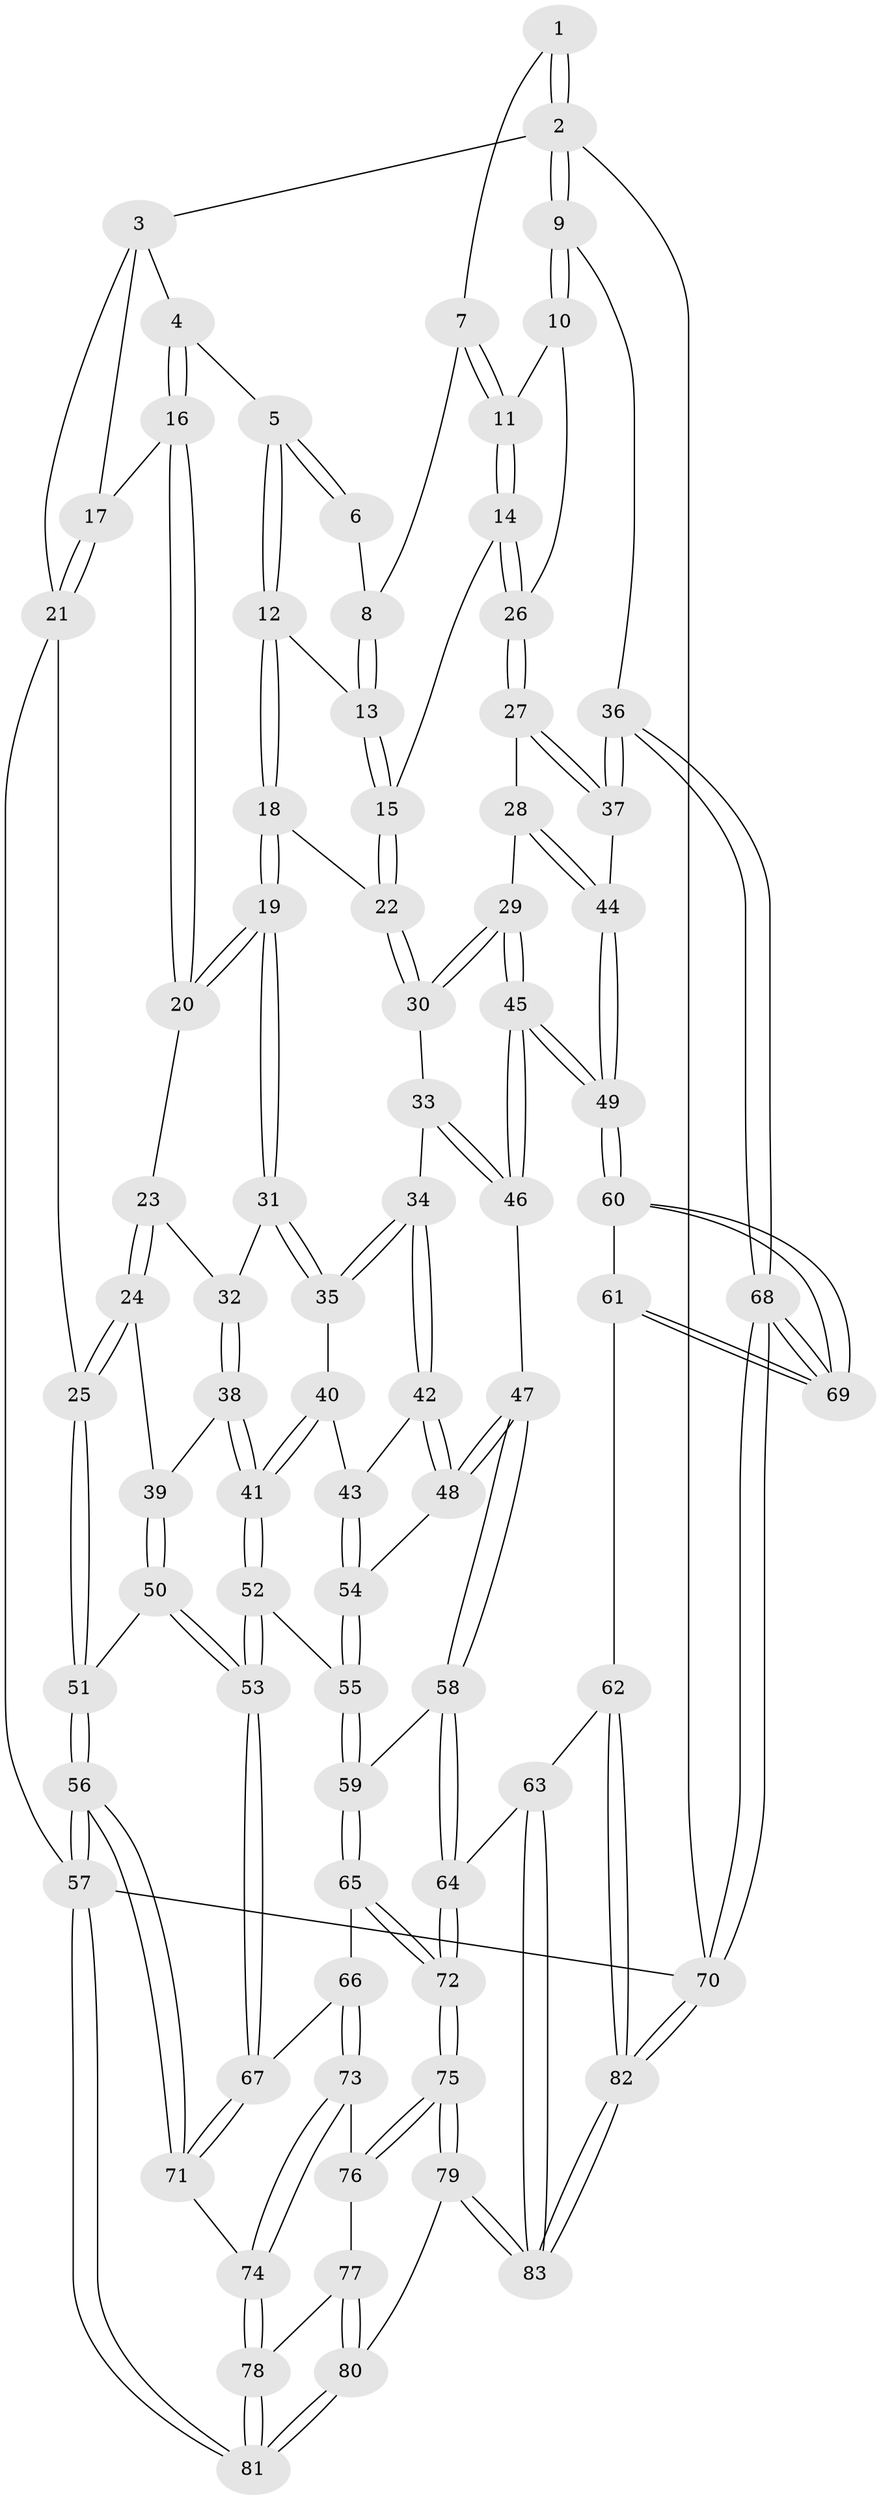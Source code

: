 // Generated by graph-tools (version 1.1) at 2025/00/03/09/25 05:00:19]
// undirected, 83 vertices, 204 edges
graph export_dot {
graph [start="1"]
  node [color=gray90,style=filled];
  1 [pos="+0.9989341399791313+0"];
  2 [pos="+1+0"];
  3 [pos="+0+0"];
  4 [pos="+0.41880040173954053+0"];
  5 [pos="+0.4648586980636116+0"];
  6 [pos="+0.9582576748968821+0"];
  7 [pos="+0.8979049086501458+0.14274725720813805"];
  8 [pos="+0.7865933235843259+0.12460523088051219"];
  9 [pos="+1+0.21075772211803107"];
  10 [pos="+1+0.21188231756026243"];
  11 [pos="+0.9405071410452789+0.1843211230928862"];
  12 [pos="+0.5986789736999453+0.12314783823511095"];
  13 [pos="+0.7185425651201309+0.15849985455198634"];
  14 [pos="+0.8064060728632649+0.3022975978217208"];
  15 [pos="+0.7933357092291367+0.2942017161892374"];
  16 [pos="+0.26665551084410194+0.15322664954546086"];
  17 [pos="+0.12627110535117225+0.1531884746391387"];
  18 [pos="+0.555321470528961+0.29587868966755476"];
  19 [pos="+0.5074644726380937+0.3366543747320609"];
  20 [pos="+0.2762600414203731+0.2220721033695083"];
  21 [pos="+0+0.233354744355323"];
  22 [pos="+0.6584573350960063+0.36096898784009657"];
  23 [pos="+0.2624388666997781+0.268725778502934"];
  24 [pos="+0.19808332007065163+0.40272811179014817"];
  25 [pos="+0+0.4299882217798109"];
  26 [pos="+0.8462585619467775+0.36933235644074297"];
  27 [pos="+0.8476412103237496+0.375811869167682"];
  28 [pos="+0.7746738839937891+0.45822533869055365"];
  29 [pos="+0.7566654545563324+0.47368885660360605"];
  30 [pos="+0.683491277684788+0.4550411245199737"];
  31 [pos="+0.4943925806798642+0.38134983974525016"];
  32 [pos="+0.4193874704023121+0.4199709167165712"];
  33 [pos="+0.6706459690796122+0.46402685472229876"];
  34 [pos="+0.6522257497754562+0.4727874544267005"];
  35 [pos="+0.5235448910867905+0.4420207015544935"];
  36 [pos="+1+0.5299373162826877"];
  37 [pos="+1+0.5356814720788984"];
  38 [pos="+0.3787731571723507+0.4600140822587519"];
  39 [pos="+0.22829570898085463+0.44240675835966453"];
  40 [pos="+0.5208717267521696+0.47341877814754585"];
  41 [pos="+0.4188308867980129+0.5924427080276323"];
  42 [pos="+0.6476346461617575+0.4813088810082652"];
  43 [pos="+0.5761881034304024+0.566125073749648"];
  44 [pos="+0.9938917956166282+0.5847161221599153"];
  45 [pos="+0.785622769815296+0.6148156630595555"];
  46 [pos="+0.6876080520871608+0.625789976689253"];
  47 [pos="+0.6598406937113677+0.6335210998461204"];
  48 [pos="+0.658345468504026+0.6320545231907566"];
  49 [pos="+0.858221846841375+0.6638177948668847"];
  50 [pos="+0.2525530296716149+0.6979928106264399"];
  51 [pos="+0+0.5931147637892219"];
  52 [pos="+0.4172575408079998+0.6095423912567257"];
  53 [pos="+0.2556548228112216+0.701286328690582"];
  54 [pos="+0.5759782099932246+0.5730635775213903"];
  55 [pos="+0.4743586461141031+0.631258712988095"];
  56 [pos="+0+1"];
  57 [pos="+0+1"];
  58 [pos="+0.5967154107379808+0.7679541603856584"];
  59 [pos="+0.5375862227766092+0.7263904369671235"];
  60 [pos="+0.8497058993200207+0.714323425661474"];
  61 [pos="+0.7515191019658933+0.8232591540197158"];
  62 [pos="+0.7342990532382839+0.8316326311467159"];
  63 [pos="+0.6895321364579151+0.8470384556913989"];
  64 [pos="+0.6255734959432834+0.8549819065516723"];
  65 [pos="+0.35982770417286+0.7909493444221468"];
  66 [pos="+0.32508595059357753+0.7729618065234359"];
  67 [pos="+0.25572422303744297+0.7018674106313676"];
  68 [pos="+1+1"];
  69 [pos="+1+1"];
  70 [pos="+1+1"];
  71 [pos="+0.18874874996991606+0.8083125649138402"];
  72 [pos="+0.5425241551871863+0.9747813525876863"];
  73 [pos="+0.3145731992679619+0.8923775790254173"];
  74 [pos="+0.2561129773101842+0.9204098420857129"];
  75 [pos="+0.536686648741791+1"];
  76 [pos="+0.32127876449161025+0.9104452491522481"];
  77 [pos="+0.31696793771578297+0.9218680364666152"];
  78 [pos="+0.25434086808942635+0.9868197223362757"];
  79 [pos="+0.5207671524055787+1"];
  80 [pos="+0.4285759025054102+1"];
  81 [pos="+0.145790635557167+1"];
  82 [pos="+1+1"];
  83 [pos="+1+1"];
  1 -- 2;
  1 -- 2;
  1 -- 7;
  2 -- 3;
  2 -- 9;
  2 -- 9;
  2 -- 70;
  3 -- 4;
  3 -- 17;
  3 -- 21;
  4 -- 5;
  4 -- 16;
  4 -- 16;
  5 -- 6;
  5 -- 6;
  5 -- 12;
  5 -- 12;
  6 -- 8;
  7 -- 8;
  7 -- 11;
  7 -- 11;
  8 -- 13;
  8 -- 13;
  9 -- 10;
  9 -- 10;
  9 -- 36;
  10 -- 11;
  10 -- 26;
  11 -- 14;
  11 -- 14;
  12 -- 13;
  12 -- 18;
  12 -- 18;
  13 -- 15;
  13 -- 15;
  14 -- 15;
  14 -- 26;
  14 -- 26;
  15 -- 22;
  15 -- 22;
  16 -- 17;
  16 -- 20;
  16 -- 20;
  17 -- 21;
  17 -- 21;
  18 -- 19;
  18 -- 19;
  18 -- 22;
  19 -- 20;
  19 -- 20;
  19 -- 31;
  19 -- 31;
  20 -- 23;
  21 -- 25;
  21 -- 57;
  22 -- 30;
  22 -- 30;
  23 -- 24;
  23 -- 24;
  23 -- 32;
  24 -- 25;
  24 -- 25;
  24 -- 39;
  25 -- 51;
  25 -- 51;
  26 -- 27;
  26 -- 27;
  27 -- 28;
  27 -- 37;
  27 -- 37;
  28 -- 29;
  28 -- 44;
  28 -- 44;
  29 -- 30;
  29 -- 30;
  29 -- 45;
  29 -- 45;
  30 -- 33;
  31 -- 32;
  31 -- 35;
  31 -- 35;
  32 -- 38;
  32 -- 38;
  33 -- 34;
  33 -- 46;
  33 -- 46;
  34 -- 35;
  34 -- 35;
  34 -- 42;
  34 -- 42;
  35 -- 40;
  36 -- 37;
  36 -- 37;
  36 -- 68;
  36 -- 68;
  37 -- 44;
  38 -- 39;
  38 -- 41;
  38 -- 41;
  39 -- 50;
  39 -- 50;
  40 -- 41;
  40 -- 41;
  40 -- 43;
  41 -- 52;
  41 -- 52;
  42 -- 43;
  42 -- 48;
  42 -- 48;
  43 -- 54;
  43 -- 54;
  44 -- 49;
  44 -- 49;
  45 -- 46;
  45 -- 46;
  45 -- 49;
  45 -- 49;
  46 -- 47;
  47 -- 48;
  47 -- 48;
  47 -- 58;
  47 -- 58;
  48 -- 54;
  49 -- 60;
  49 -- 60;
  50 -- 51;
  50 -- 53;
  50 -- 53;
  51 -- 56;
  51 -- 56;
  52 -- 53;
  52 -- 53;
  52 -- 55;
  53 -- 67;
  53 -- 67;
  54 -- 55;
  54 -- 55;
  55 -- 59;
  55 -- 59;
  56 -- 57;
  56 -- 57;
  56 -- 71;
  56 -- 71;
  57 -- 81;
  57 -- 81;
  57 -- 70;
  58 -- 59;
  58 -- 64;
  58 -- 64;
  59 -- 65;
  59 -- 65;
  60 -- 61;
  60 -- 69;
  60 -- 69;
  61 -- 62;
  61 -- 69;
  61 -- 69;
  62 -- 63;
  62 -- 82;
  62 -- 82;
  63 -- 64;
  63 -- 83;
  63 -- 83;
  64 -- 72;
  64 -- 72;
  65 -- 66;
  65 -- 72;
  65 -- 72;
  66 -- 67;
  66 -- 73;
  66 -- 73;
  67 -- 71;
  67 -- 71;
  68 -- 69;
  68 -- 69;
  68 -- 70;
  68 -- 70;
  70 -- 82;
  70 -- 82;
  71 -- 74;
  72 -- 75;
  72 -- 75;
  73 -- 74;
  73 -- 74;
  73 -- 76;
  74 -- 78;
  74 -- 78;
  75 -- 76;
  75 -- 76;
  75 -- 79;
  75 -- 79;
  76 -- 77;
  77 -- 78;
  77 -- 80;
  77 -- 80;
  78 -- 81;
  78 -- 81;
  79 -- 80;
  79 -- 83;
  79 -- 83;
  80 -- 81;
  80 -- 81;
  82 -- 83;
  82 -- 83;
}
